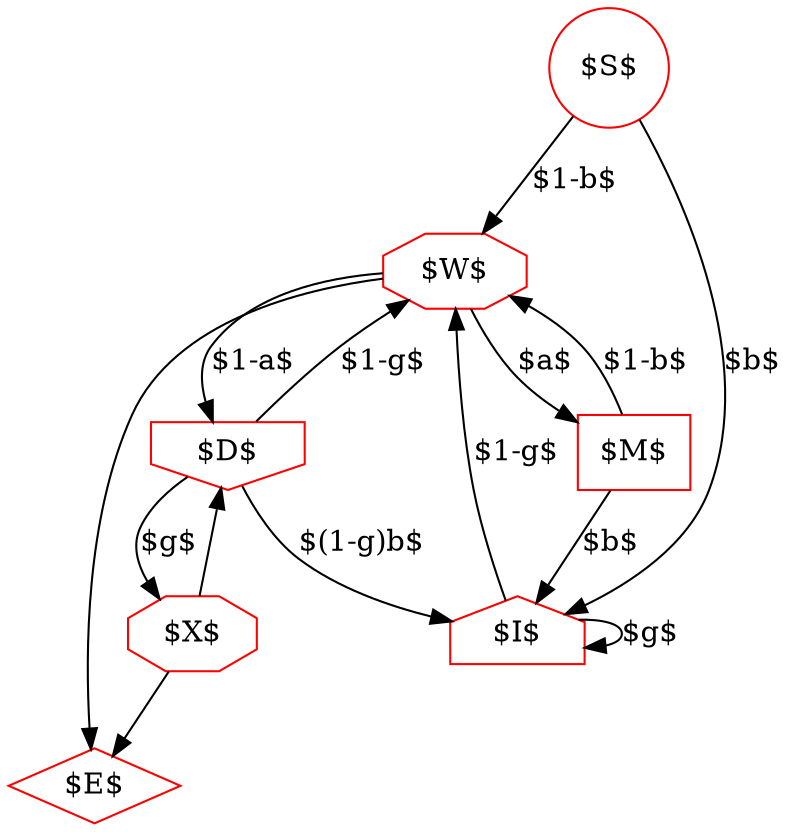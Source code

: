 digraph G {

    S [label="$S$", shape=circle, color=red];
    E [label="$E$", shape=diamond, color=red];

    W [label="$W$", shape=octagon, color=red];
    X [label="$X$", shape=octagon, color=red];

    I [label="$I$", shape=house, color=red];
    M [label="$M$", shape=rect, color=red];
    D [label="$D$", shape=invhouse, color=red];

S->I [label="$b$"];
S->W [label="$1-b$"];

M->I [label="$b$"];
M->W [label="$1-b$"];

D->I [label="$(1-g)b$"];
D->W [label="$1-g$"];
D->X [label="$g$"];

I->I [label="$g$"];
I->W [label="$1-g$"];

W->E;
W->M [label="$a$"];
W->D [label="$1-a$"];

X->D;
X->E;


}
